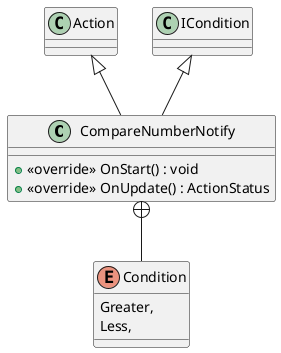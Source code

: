 @startuml
class CompareNumberNotify {
    + <<override>> OnStart() : void
    + <<override>> OnUpdate() : ActionStatus
}
enum Condition {
    Greater,
    Less,
}
Action <|-- CompareNumberNotify
ICondition <|-- CompareNumberNotify
CompareNumberNotify +-- Condition
@enduml
